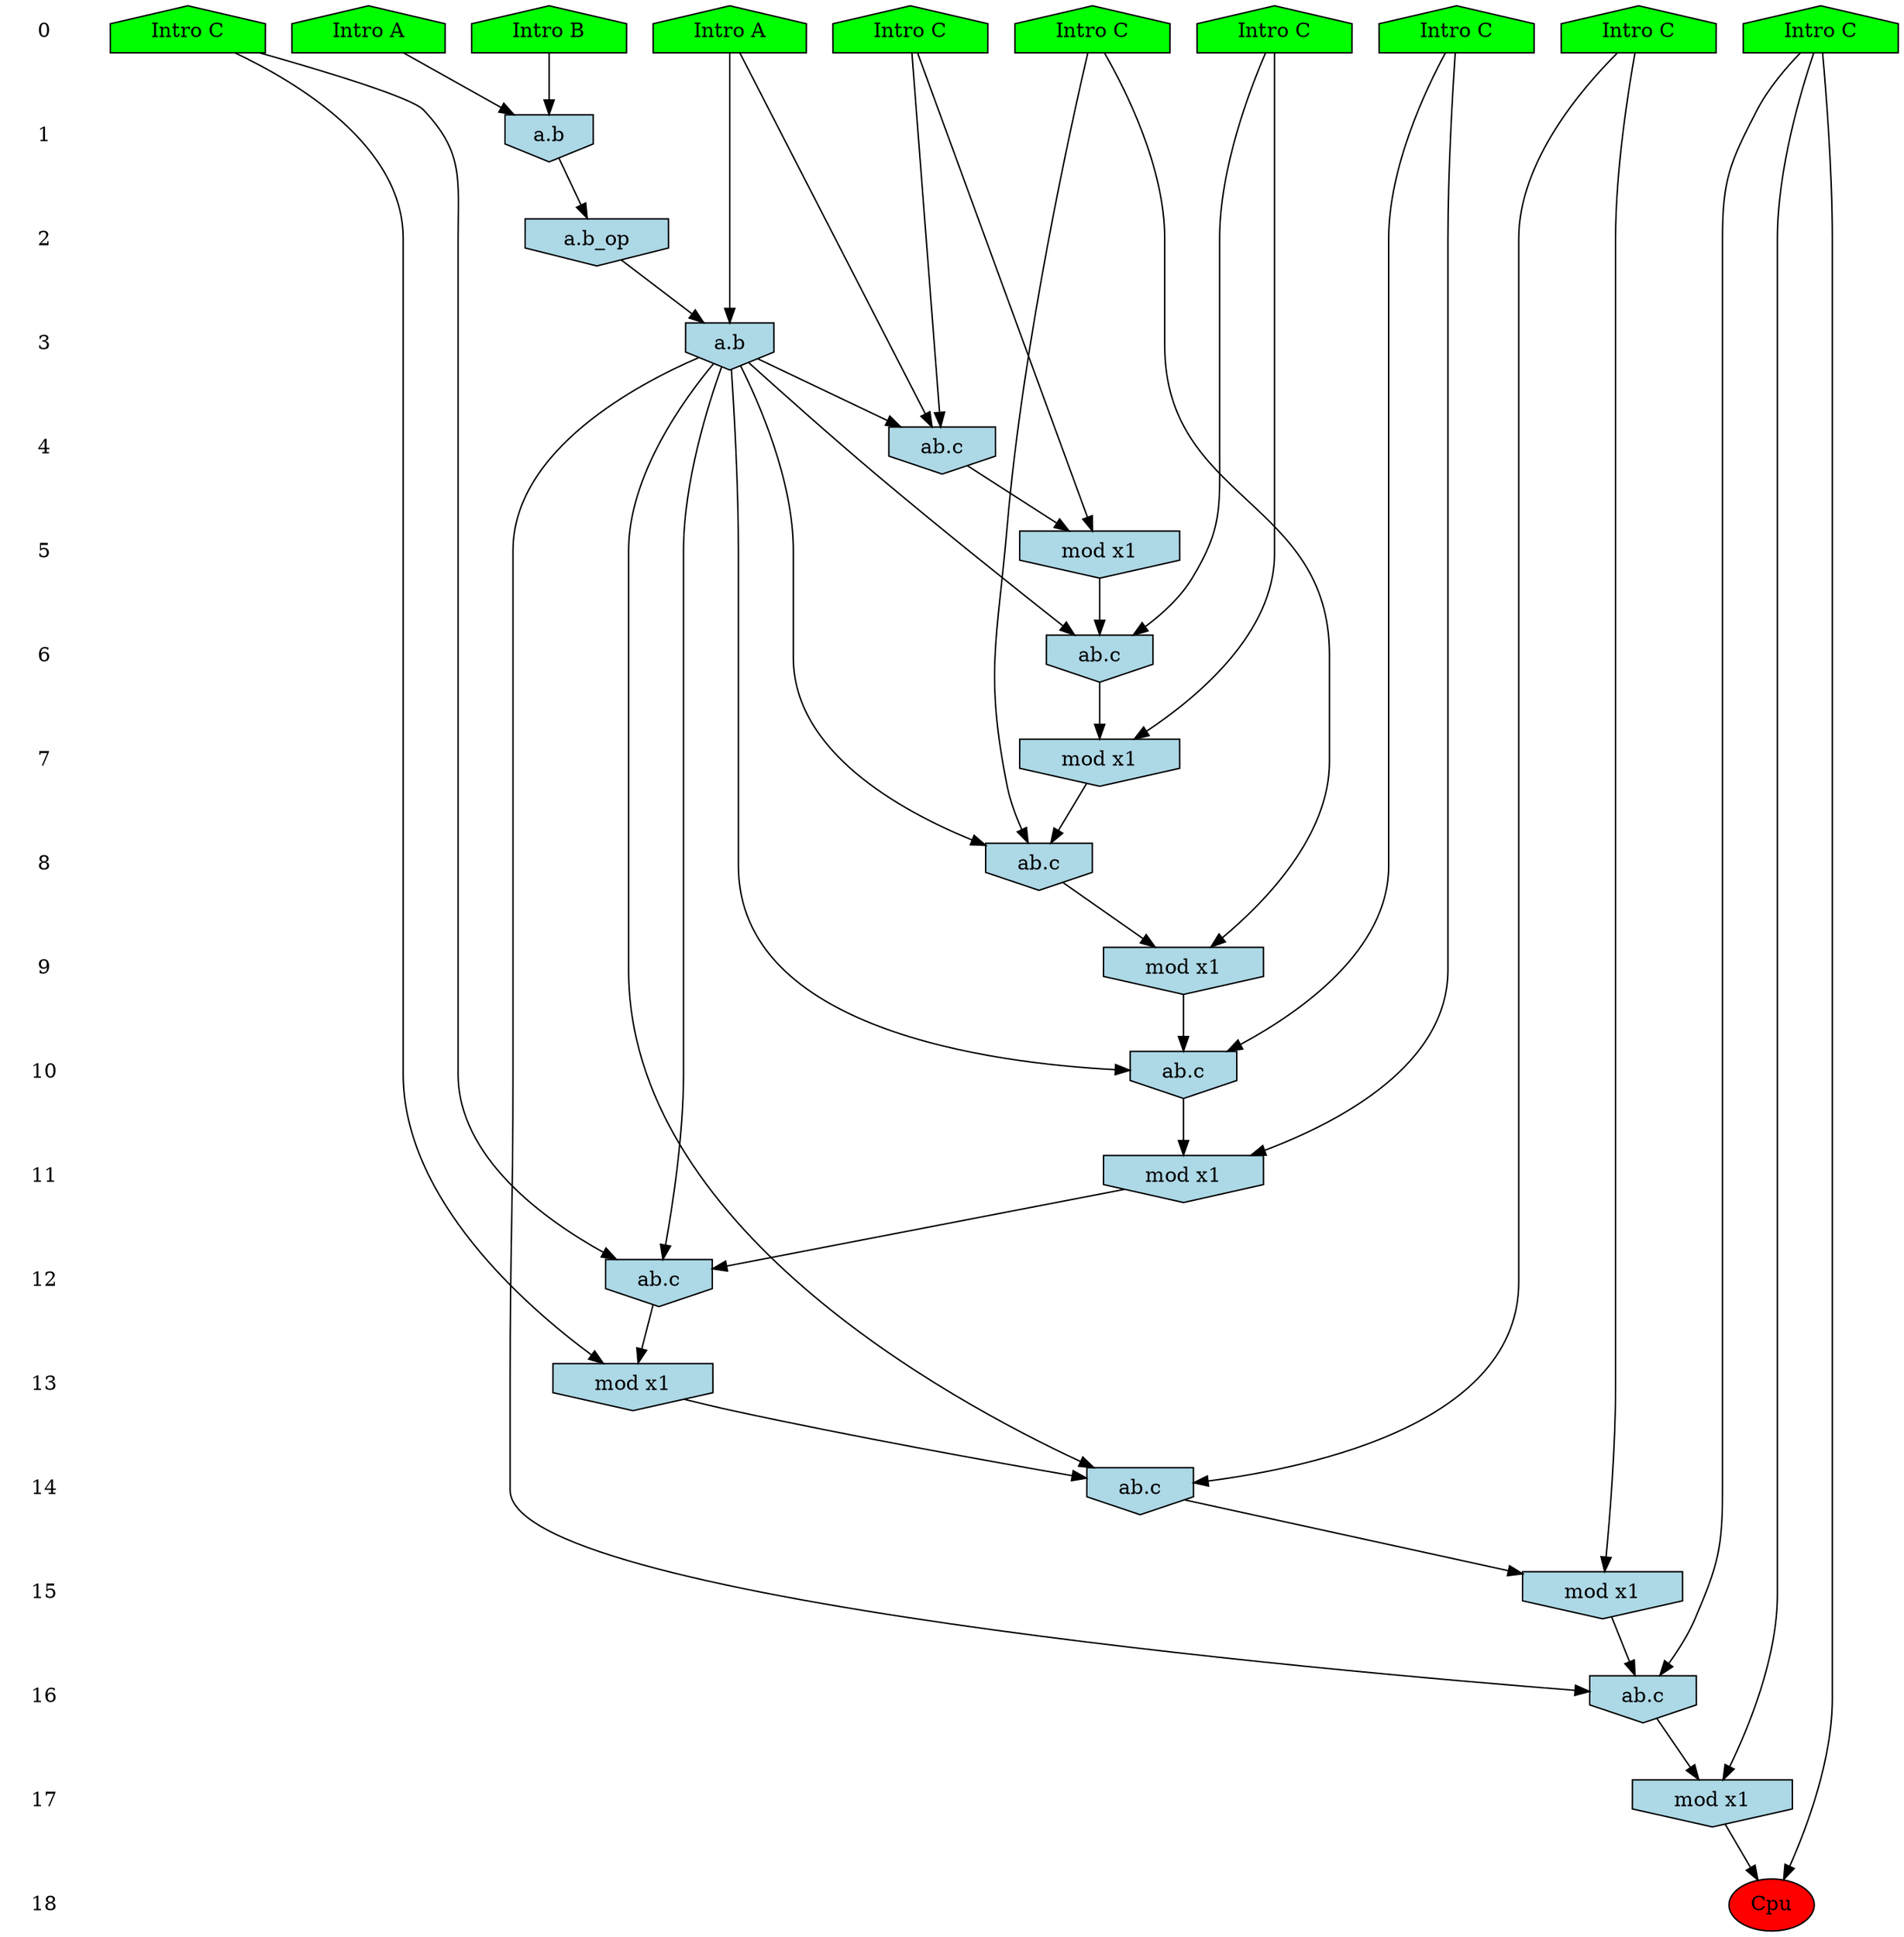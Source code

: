 /* Compression of 6 causal flows obtained in average at 1.947496E+01 t.u */
/* Compressed causal flows were: [3329;3399;3538;3564;3695;3901] */
digraph G{
 ranksep=.5 ; 
{ rank = same ; "0" [shape=plaintext] ; node_1 [label ="Intro A", shape=house, style=filled, fillcolor=green] ;
node_2 [label ="Intro B", shape=house, style=filled, fillcolor=green] ;
node_3 [label ="Intro A", shape=house, style=filled, fillcolor=green] ;
node_4 [label ="Intro C", shape=house, style=filled, fillcolor=green] ;
node_5 [label ="Intro C", shape=house, style=filled, fillcolor=green] ;
node_6 [label ="Intro C", shape=house, style=filled, fillcolor=green] ;
node_7 [label ="Intro C", shape=house, style=filled, fillcolor=green] ;
node_8 [label ="Intro C", shape=house, style=filled, fillcolor=green] ;
node_9 [label ="Intro C", shape=house, style=filled, fillcolor=green] ;
node_10 [label ="Intro C", shape=house, style=filled, fillcolor=green] ;
}
{ rank = same ; "1" [shape=plaintext] ; node_11 [label="a.b", shape=invhouse, style=filled, fillcolor = lightblue] ;
}
{ rank = same ; "2" [shape=plaintext] ; node_12 [label="a.b_op", shape=invhouse, style=filled, fillcolor = lightblue] ;
}
{ rank = same ; "3" [shape=plaintext] ; node_13 [label="a.b", shape=invhouse, style=filled, fillcolor = lightblue] ;
}
{ rank = same ; "4" [shape=plaintext] ; node_14 [label="ab.c", shape=invhouse, style=filled, fillcolor = lightblue] ;
}
{ rank = same ; "5" [shape=plaintext] ; node_15 [label="mod x1", shape=invhouse, style=filled, fillcolor = lightblue] ;
}
{ rank = same ; "6" [shape=plaintext] ; node_16 [label="ab.c", shape=invhouse, style=filled, fillcolor = lightblue] ;
}
{ rank = same ; "7" [shape=plaintext] ; node_17 [label="mod x1", shape=invhouse, style=filled, fillcolor = lightblue] ;
}
{ rank = same ; "8" [shape=plaintext] ; node_18 [label="ab.c", shape=invhouse, style=filled, fillcolor = lightblue] ;
}
{ rank = same ; "9" [shape=plaintext] ; node_19 [label="mod x1", shape=invhouse, style=filled, fillcolor = lightblue] ;
}
{ rank = same ; "10" [shape=plaintext] ; node_20 [label="ab.c", shape=invhouse, style=filled, fillcolor = lightblue] ;
}
{ rank = same ; "11" [shape=plaintext] ; node_21 [label="mod x1", shape=invhouse, style=filled, fillcolor = lightblue] ;
}
{ rank = same ; "12" [shape=plaintext] ; node_22 [label="ab.c", shape=invhouse, style=filled, fillcolor = lightblue] ;
}
{ rank = same ; "13" [shape=plaintext] ; node_23 [label="mod x1", shape=invhouse, style=filled, fillcolor = lightblue] ;
}
{ rank = same ; "14" [shape=plaintext] ; node_24 [label="ab.c", shape=invhouse, style=filled, fillcolor = lightblue] ;
}
{ rank = same ; "15" [shape=plaintext] ; node_25 [label="mod x1", shape=invhouse, style=filled, fillcolor = lightblue] ;
}
{ rank = same ; "16" [shape=plaintext] ; node_26 [label="ab.c", shape=invhouse, style=filled, fillcolor = lightblue] ;
}
{ rank = same ; "17" [shape=plaintext] ; node_27 [label="mod x1", shape=invhouse, style=filled, fillcolor = lightblue] ;
}
{ rank = same ; "18" [shape=plaintext] ; node_28 [label ="Cpu", style=filled, fillcolor=red] ;
}
"0" -> "1" [style="invis"]; 
"1" -> "2" [style="invis"]; 
"2" -> "3" [style="invis"]; 
"3" -> "4" [style="invis"]; 
"4" -> "5" [style="invis"]; 
"5" -> "6" [style="invis"]; 
"6" -> "7" [style="invis"]; 
"7" -> "8" [style="invis"]; 
"8" -> "9" [style="invis"]; 
"9" -> "10" [style="invis"]; 
"10" -> "11" [style="invis"]; 
"11" -> "12" [style="invis"]; 
"12" -> "13" [style="invis"]; 
"13" -> "14" [style="invis"]; 
"14" -> "15" [style="invis"]; 
"15" -> "16" [style="invis"]; 
"16" -> "17" [style="invis"]; 
"17" -> "18" [style="invis"]; 
node_1 -> node_11
node_2 -> node_11
node_11 -> node_12
node_3 -> node_13
node_12 -> node_13
node_3 -> node_14
node_5 -> node_14
node_13 -> node_14
node_5 -> node_15
node_14 -> node_15
node_6 -> node_16
node_13 -> node_16
node_15 -> node_16
node_6 -> node_17
node_16 -> node_17
node_8 -> node_18
node_13 -> node_18
node_17 -> node_18
node_8 -> node_19
node_18 -> node_19
node_4 -> node_20
node_13 -> node_20
node_19 -> node_20
node_4 -> node_21
node_20 -> node_21
node_10 -> node_22
node_13 -> node_22
node_21 -> node_22
node_10 -> node_23
node_22 -> node_23
node_9 -> node_24
node_13 -> node_24
node_23 -> node_24
node_9 -> node_25
node_24 -> node_25
node_7 -> node_26
node_13 -> node_26
node_25 -> node_26
node_7 -> node_27
node_26 -> node_27
node_7 -> node_28
node_27 -> node_28
}
/*
 Dot generation time: 0.000000
*/